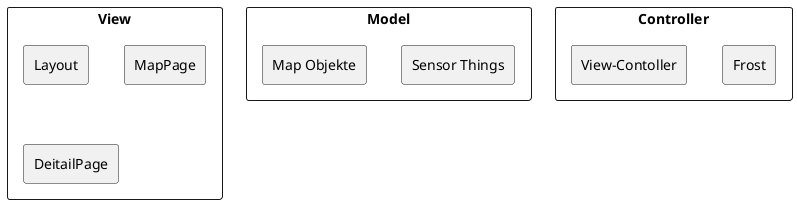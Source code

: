 @startuml

rectangle Model {
    rectangle "Sensor Things"
    rectangle "Map Objekte"
}

rectangle Controller {
    rectangle "Frost"
    rectangle "View-Contoller"
}

rectangle View {
    rectangle "Layout"
    rectangle "MapPage"
    rectangle "DeitailPage"
}

@enduml